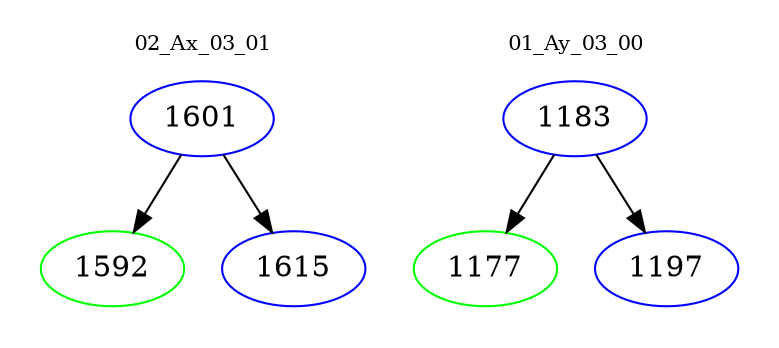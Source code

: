 digraph{
subgraph cluster_0 {
color = white
label = "02_Ax_03_01";
fontsize=10;
T0_1601 [label="1601", color="blue"]
T0_1601 -> T0_1592 [color="black"]
T0_1592 [label="1592", color="green"]
T0_1601 -> T0_1615 [color="black"]
T0_1615 [label="1615", color="blue"]
}
subgraph cluster_1 {
color = white
label = "01_Ay_03_00";
fontsize=10;
T1_1183 [label="1183", color="blue"]
T1_1183 -> T1_1177 [color="black"]
T1_1177 [label="1177", color="green"]
T1_1183 -> T1_1197 [color="black"]
T1_1197 [label="1197", color="blue"]
}
}
